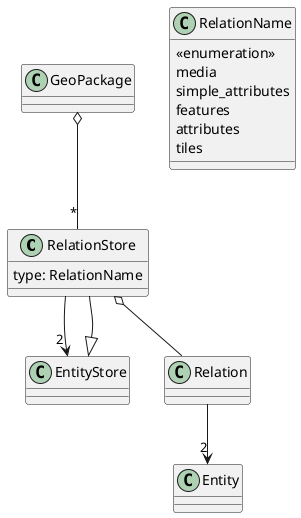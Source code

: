 @startuml

   class RelationStore {
     type: RelationName
   }
   class RelationName {
     <<enumeration>>
     media
     simple_attributes
     features
     attributes
     tiles
   }
   GeoPackage o-- "*" RelationStore
   
   EntityStore <|-- RelationStore
   RelationStore --> "2" EntityStore
   RelationStore o-- Relation
   Relation --> "2" Entity
@enduml
